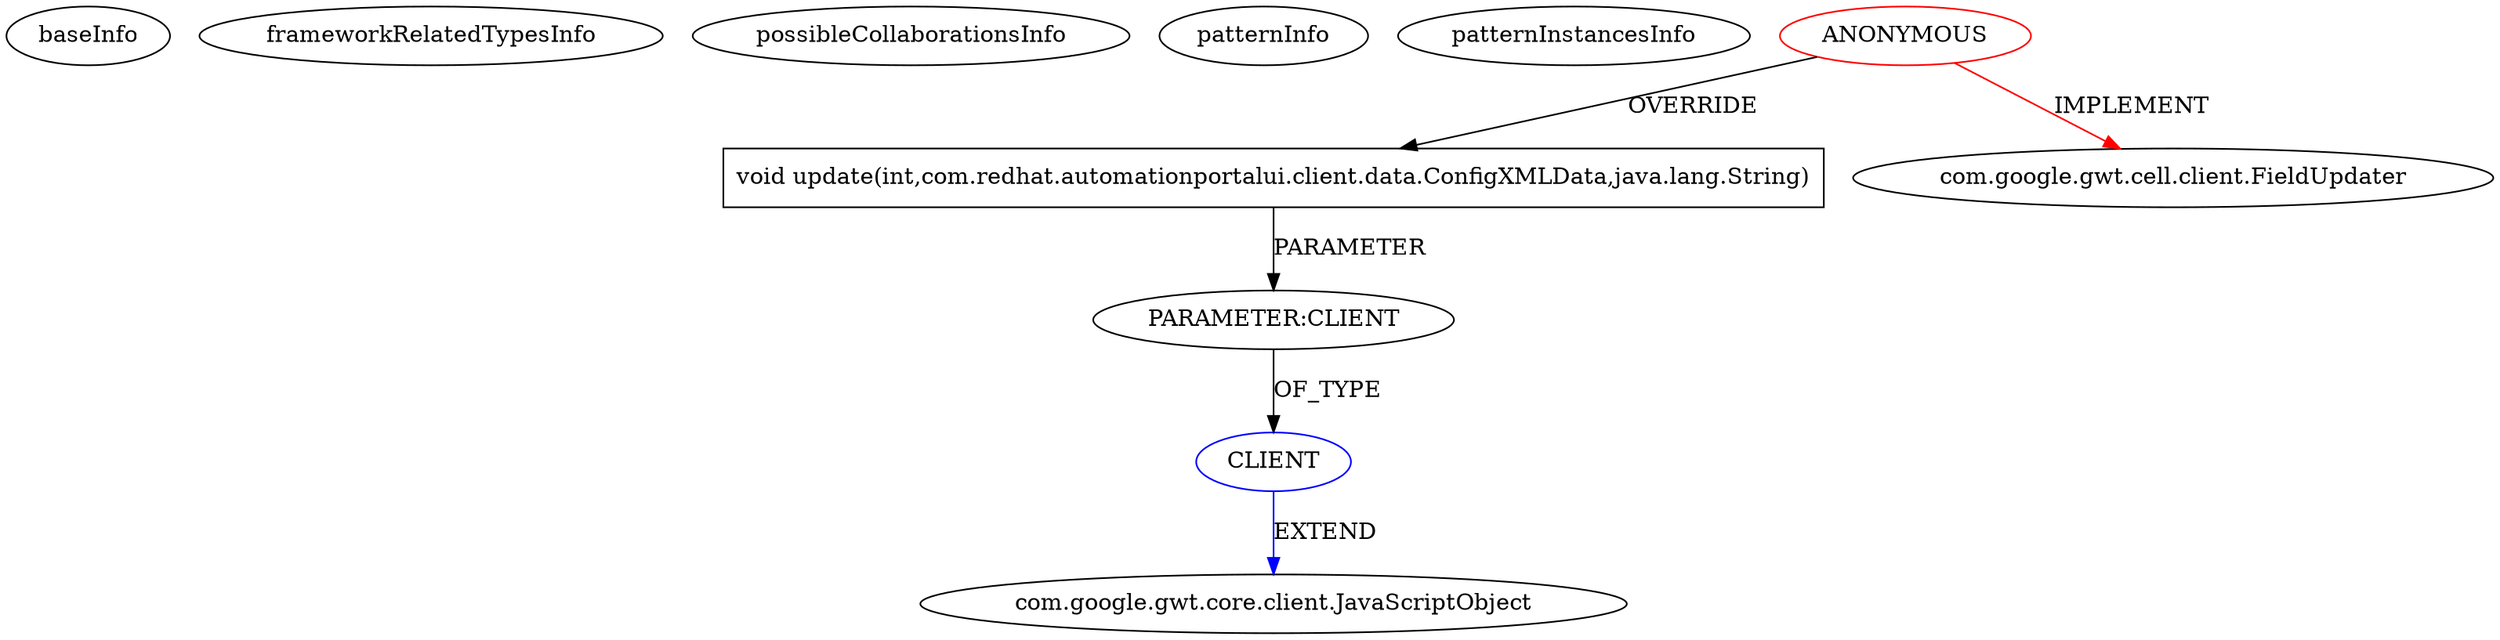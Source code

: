 digraph {
baseInfo[graphId=1950,category="pattern",isAnonymous=true,possibleRelation=true]
frameworkRelatedTypesInfo[0="com.google.gwt.cell.client.FieldUpdater"]
possibleCollaborationsInfo[0="1950~PARAMETER_TYPE_DECLARATION-OVERRIDING_METHOD_DECLARATION-~com.google.gwt.cell.client.FieldUpdater ~com.google.gwt.core.client.JavaScriptObject ~true~false"]
patternInfo[frequency=2.0,patternRootClient=0]
patternInstancesInfo[0="mcasperson-Automation-Portal-UI~/mcasperson-Automation-Portal-UI/Automation-Portal-UI-master/src/com/redhat/automationportalui/client/pav/SVNStatsView.java~void display()~3731"]
2[label="void update(int,com.redhat.automationportalui.client.data.ConfigXMLData,java.lang.String)",vertexType="OVERRIDING_METHOD_DECLARATION",isFrameworkType=false,shape=box]
3[label="PARAMETER:CLIENT",vertexType="PARAMETER_DECLARATION",isFrameworkType=false]
0[label="ANONYMOUS",vertexType="ROOT_ANONYMOUS_DECLARATION",isFrameworkType=false,color=red]
1[label="com.google.gwt.cell.client.FieldUpdater",vertexType="FRAMEWORK_INTERFACE_TYPE",isFrameworkType=false]
4[label="CLIENT",vertexType="REFERENCE_CLIENT_CLASS_DECLARATION",isFrameworkType=false,color=blue]
5[label="com.google.gwt.core.client.JavaScriptObject",vertexType="FRAMEWORK_CLASS_TYPE",isFrameworkType=false]
2->3[label="PARAMETER"]
0->1[label="IMPLEMENT",color=red]
4->5[label="EXTEND",color=blue]
0->2[label="OVERRIDE"]
3->4[label="OF_TYPE"]
}
